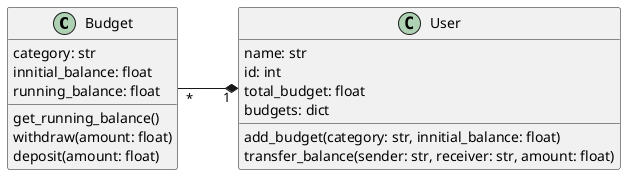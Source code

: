 @startuml

left to right direction

class Budget {
category: str
innitial_balance: float
running_balance: float
get_running_balance()
withdraw(amount: float)
deposit(amount: float)
}

class User {
name: str
id: int
total_budget: float
budgets: dict
add_budget(category: str, innitial_balance: float)
transfer_balance(sender: str, receiver: str, amount: float)
}

Budget "*" --* "1" User

@enduml